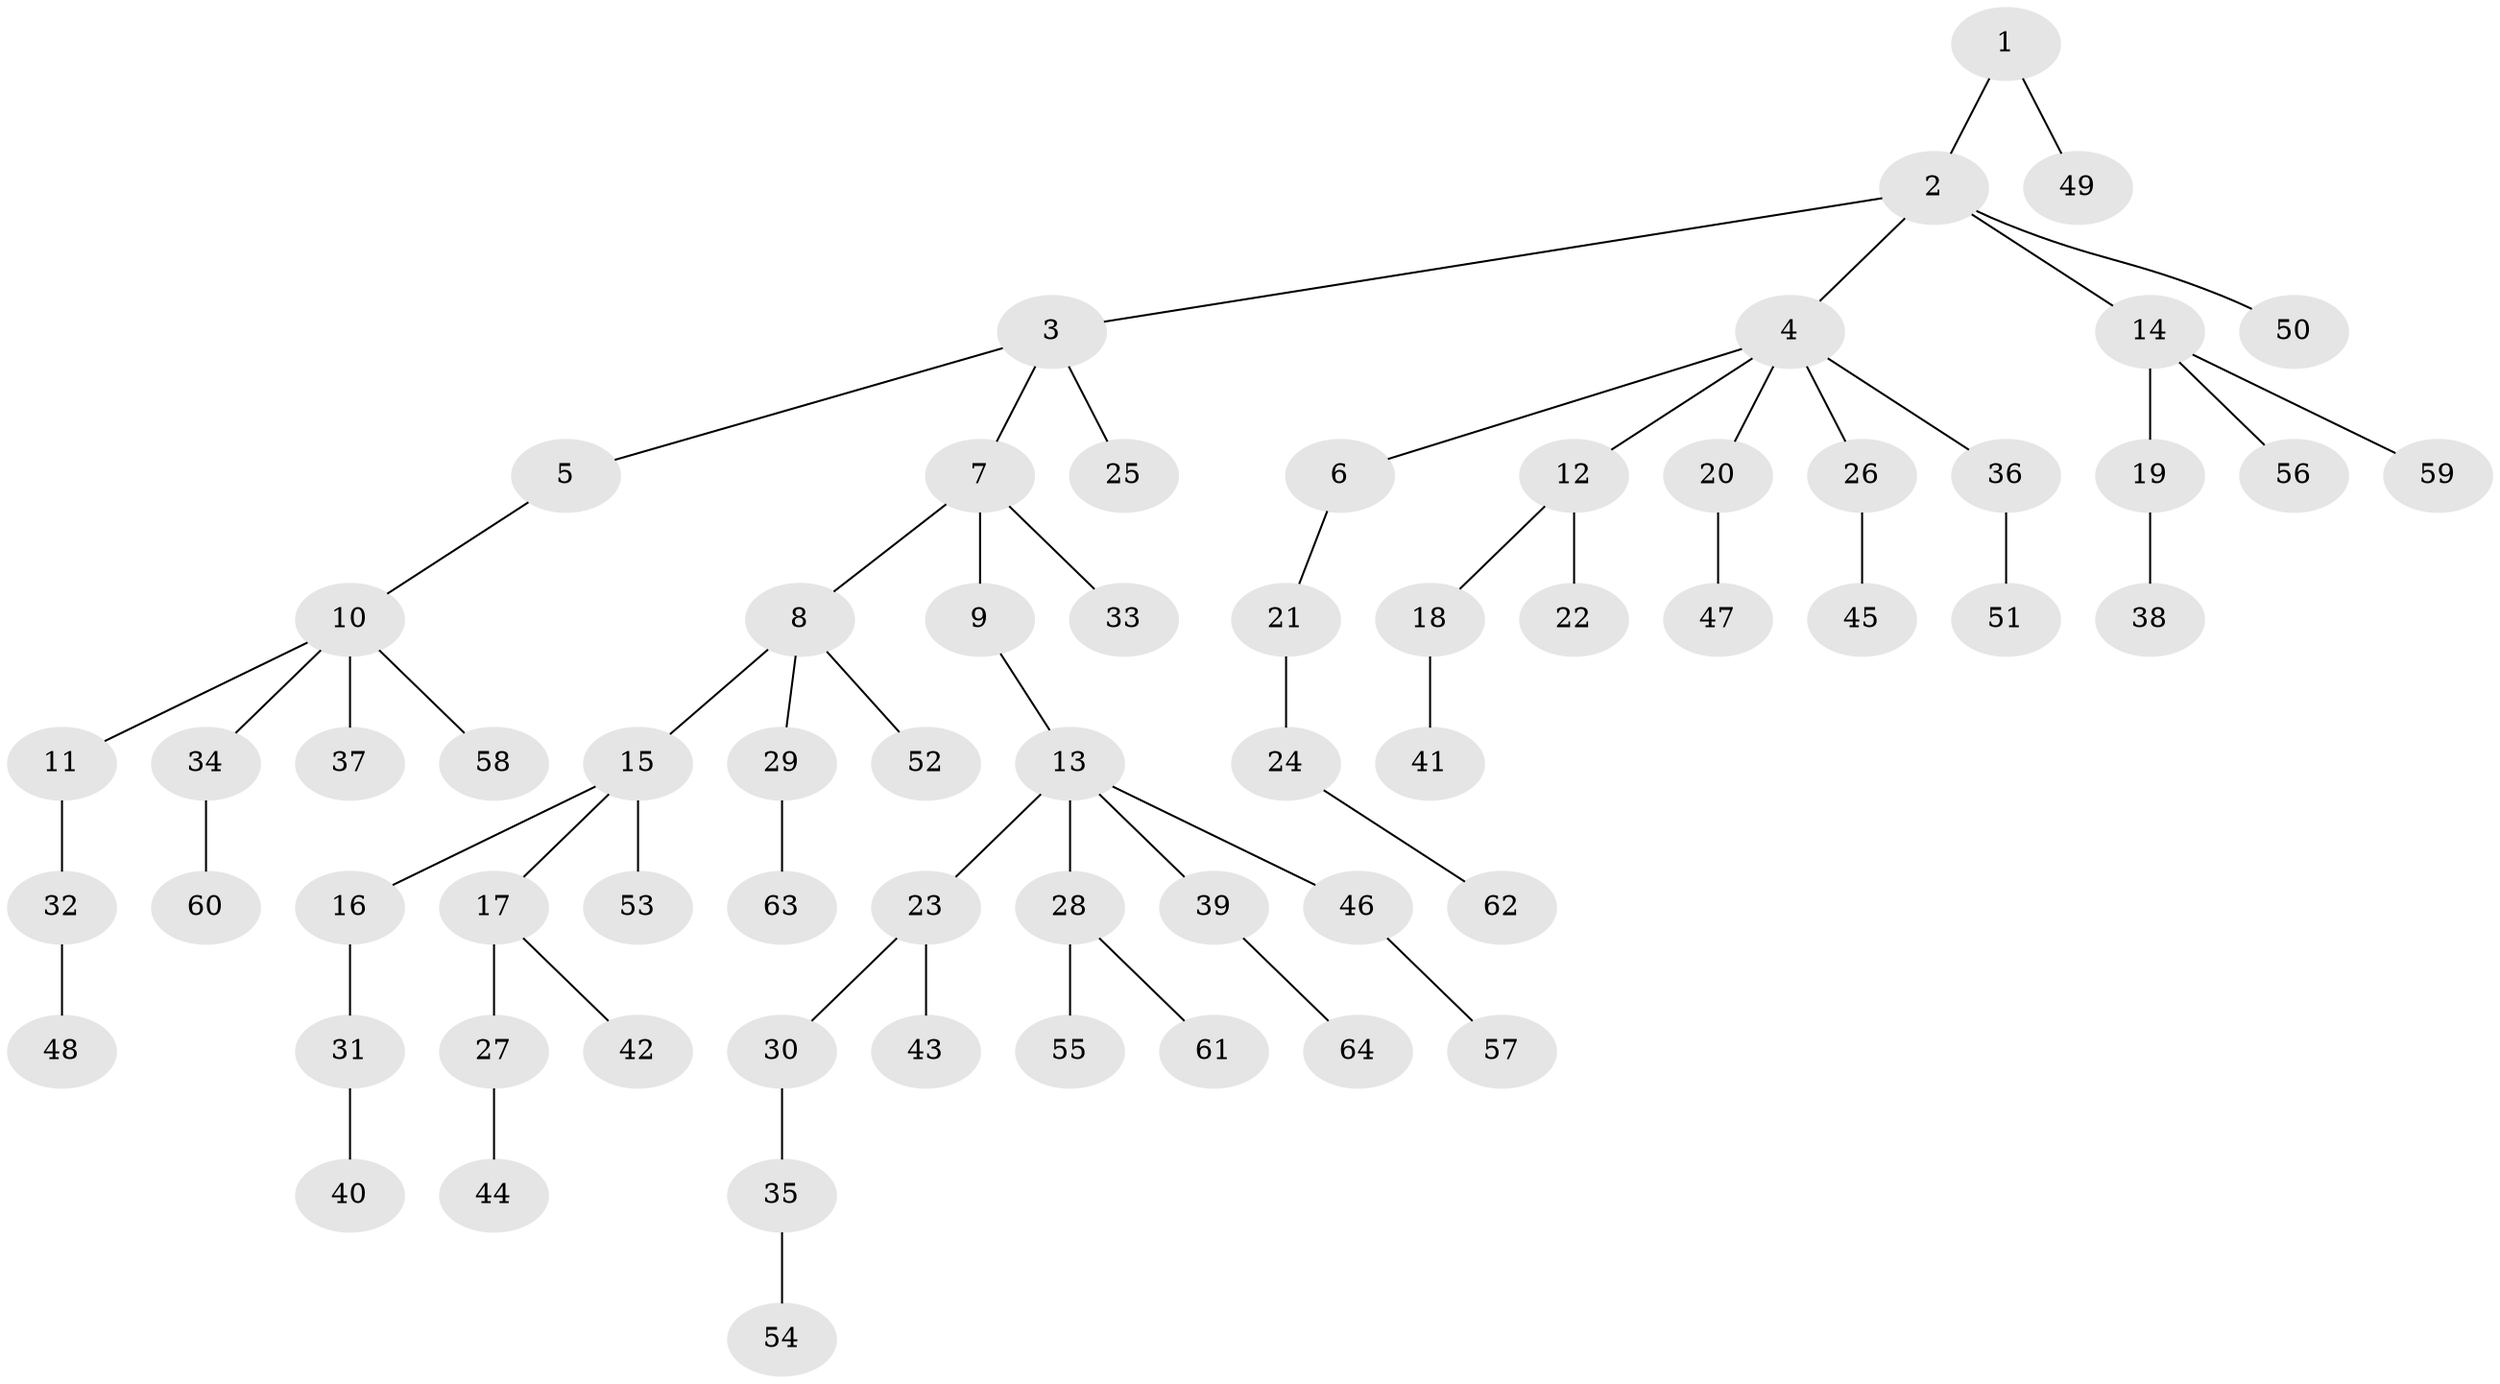 // Generated by graph-tools (version 1.1) at 2025/02/03/09/25 03:02:18]
// undirected, 64 vertices, 63 edges
graph export_dot {
graph [start="1"]
  node [color=gray90,style=filled];
  1;
  2;
  3;
  4;
  5;
  6;
  7;
  8;
  9;
  10;
  11;
  12;
  13;
  14;
  15;
  16;
  17;
  18;
  19;
  20;
  21;
  22;
  23;
  24;
  25;
  26;
  27;
  28;
  29;
  30;
  31;
  32;
  33;
  34;
  35;
  36;
  37;
  38;
  39;
  40;
  41;
  42;
  43;
  44;
  45;
  46;
  47;
  48;
  49;
  50;
  51;
  52;
  53;
  54;
  55;
  56;
  57;
  58;
  59;
  60;
  61;
  62;
  63;
  64;
  1 -- 2;
  1 -- 49;
  2 -- 3;
  2 -- 4;
  2 -- 14;
  2 -- 50;
  3 -- 5;
  3 -- 7;
  3 -- 25;
  4 -- 6;
  4 -- 12;
  4 -- 20;
  4 -- 26;
  4 -- 36;
  5 -- 10;
  6 -- 21;
  7 -- 8;
  7 -- 9;
  7 -- 33;
  8 -- 15;
  8 -- 29;
  8 -- 52;
  9 -- 13;
  10 -- 11;
  10 -- 34;
  10 -- 37;
  10 -- 58;
  11 -- 32;
  12 -- 18;
  12 -- 22;
  13 -- 23;
  13 -- 28;
  13 -- 39;
  13 -- 46;
  14 -- 19;
  14 -- 56;
  14 -- 59;
  15 -- 16;
  15 -- 17;
  15 -- 53;
  16 -- 31;
  17 -- 27;
  17 -- 42;
  18 -- 41;
  19 -- 38;
  20 -- 47;
  21 -- 24;
  23 -- 30;
  23 -- 43;
  24 -- 62;
  26 -- 45;
  27 -- 44;
  28 -- 55;
  28 -- 61;
  29 -- 63;
  30 -- 35;
  31 -- 40;
  32 -- 48;
  34 -- 60;
  35 -- 54;
  36 -- 51;
  39 -- 64;
  46 -- 57;
}
